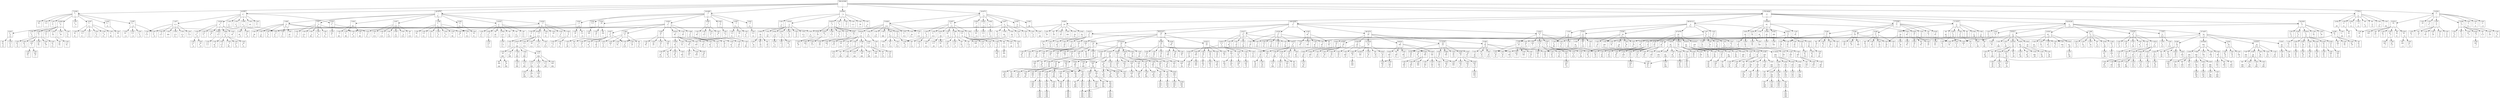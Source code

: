 digraph G {
    node [shape=box];
    "356.0/1000
___
___
___
" -> "7.0/39
x__
___
___
"
    "356.0/1000
___
___
___
" -> "5.0/34
_x_
___
___
"
    "356.0/1000
___
___
___
" -> "16.0/65
__x
___
___
"
    "356.0/1000
___
___
___
" -> "6.0/36
___
x__
___
"
    "356.0/1000
___
___
___
" -> "278.0/626
___
_x_
___
"
    "356.0/1000
___
___
___
" -> "6.0/36
___
__x
___
"
    "356.0/1000
___
___
___
" -> "20.0/79
___
___
x__
"
    "356.0/1000
___
___
___
" -> "-1.0/12
___
___
_x_
"
    "356.0/1000
___
___
___
" -> "19.0/73
___
___
__x
"
    "7.0/39
x__
___
___
" -> "1.0/1
xo_
___
___
"
    "7.0/39
x__
___
___
" -> "1.0/1
x_o
___
___
"
    "7.0/39
x__
___
___
" -> "1.0/1
x__
o__
___
"
    "7.0/39
x__
___
___
" -> "0.0/20
x__
_o_
___
"
    "7.0/39
x__
___
___
" -> "1.0/1
x__
__o
___
"
    "7.0/39
x__
___
___
" -> "-2.0/7
x__
___
o__
"
    "7.0/39
x__
___
___
" -> "2.0/2
x__
___
_o_
"
    "7.0/39
x__
___
___
" -> "2.0/5
x__
___
__o
"
    "5.0/34
_x_
___
___
" -> "0.0/12
ox_
___
___
"
    "5.0/34
_x_
___
___
" -> "1.0/1
_xo
___
___
"
    "5.0/34
_x_
___
___
" -> "1.0/1
_x_
o__
___
"
    "5.0/34
_x_
___
___
" -> "1.0/7
_x_
_o_
___
"
    "5.0/34
_x_
___
___
" -> "-2.0/9
_x_
__o
___
"
    "5.0/34
_x_
___
___
" -> "1.0/1
_x_
___
o__
"
    "5.0/34
_x_
___
___
" -> "1.0/1
_x_
___
_o_
"
    "5.0/34
_x_
___
___
" -> "1.0/1
_x_
___
__o
"
    "16.0/65
__x
___
___
" -> "2.0/2
o_x
___
___
"
    "16.0/65
__x
___
___
" -> "3.0/4
_ox
___
___
"
    "16.0/65
__x
___
___
" -> "3.0/5
__x
o__
___
"
    "16.0/65
__x
___
___
" -> "-3.0/41
__x
_o_
___
"
    "16.0/65
__x
___
___
" -> "2.0/2
__x
__o
___
"
    "16.0/65
__x
___
___
" -> "3.0/4
__x
___
o__
"
    "16.0/65
__x
___
___
" -> "2.0/2
__x
___
_o_
"
    "16.0/65
__x
___
___
" -> "3.0/4
__x
___
__o
"
    "6.0/36
___
x__
___
" -> "1.0/1
o__
x__
___
"
    "6.0/36
___
x__
___
" -> "2.0/3
_o_
x__
___
"
    "6.0/36
___
x__
___
" -> "-3.0/16
__o
x__
___
"
    "6.0/36
___
x__
___
" -> "1.0/1
___
xo_
___
"
    "6.0/36
___
x__
___
" -> "1.0/7
___
x_o
___
"
    "6.0/36
___
x__
___
" -> "1.0/1
___
x__
o__
"
    "6.0/36
___
x__
___
" -> "1.0/1
___
x__
_o_
"
    "6.0/36
___
x__
___
" -> "1.0/5
___
x__
__o
"
    "278.0/626
___
_x_
___
" -> "18.0/30
o__
_x_
___
"
    "278.0/626
___
_x_
___
" -> "17.0/28
_o_
_x_
___
"
    "278.0/626
___
_x_
___
" -> "109.0/292
__o
_x_
___
"
    "278.0/626
___
_x_
___
" -> "13.0/19
___
ox_
___
"
    "278.0/626
___
_x_
___
" -> "8.0/9
___
_xo
___
"
    "278.0/626
___
_x_
___
" -> "49.0/112
___
_x_
o__
"
    "278.0/626
___
_x_
___
" -> "11.0/15
___
_x_
_o_
"
    "278.0/626
___
_x_
___
" -> "52.0/120
___
_x_
__o
"
    "6.0/36
___
__x
___
" -> "1.0/1
o__
__x
___
"
    "6.0/36
___
__x
___
" -> "0.0/15
_o_
__x
___
"
    "6.0/36
___
__x
___
" -> "1.0/1
__o
__x
___
"
    "6.0/36
___
__x
___
" -> "1.0/1
___
o_x
___
"
    "6.0/36
___
__x
___
" -> "1.0/1
___
_ox
___
"
    "6.0/36
___
__x
___
" -> "1.0/1
___
__x
o__
"
    "6.0/36
___
__x
___
" -> "1.0/1
___
__x
_o_
"
    "6.0/36
___
__x
___
" -> "-1.0/14
___
__x
__o
"
    "20.0/79
___
___
x__
" -> "-1.0/8
o__
___
x__
"
    "20.0/79
___
___
x__
" -> "2.0/2
_o_
___
x__
"
    "20.0/79
___
___
x__
" -> "3.0/32
__o
___
x__
"
    "20.0/79
___
___
x__
" -> "3.0/10
___
o__
x__
"
    "20.0/79
___
___
x__
" -> "3.0/8
___
_o_
x__
"
    "20.0/79
___
___
x__
" -> "3.0/7
___
__o
x__
"
    "20.0/79
___
___
x__
" -> "3.0/4
___
___
xo_
"
    "20.0/79
___
___
x__
" -> "3.0/7
___
___
x_o
"
    "-1.0/12
___
___
_x_
" -> "-2.0/2
o__
___
_x_
"
    "-1.0/12
___
___
_x_
" -> "-1.0/2
_o_
___
_x_
"
    "-1.0/12
___
___
_x_
" -> "1.0/1
__o
___
_x_
"
    "-1.0/12
___
___
_x_
" -> "0/1
___
o__
_x_
"
    "-1.0/12
___
___
_x_
" -> "0/1
___
_o_
_x_
"
    "-1.0/12
___
___
_x_
" -> "1.0/1
___
__o
_x_
"
    "-1.0/12
___
___
_x_
" -> "1.0/1
___
___
ox_
"
    "-1.0/12
___
___
_x_
" -> "-2.0/2
___
___
_xo
"
    "19.0/73
___
___
__x
" -> "2.0/27
o__
___
__x
"
    "19.0/73
___
___
__x
" -> "2.0/2
_o_
___
__x
"
    "19.0/73
___
___
__x
" -> "2.0/2
__o
___
__x
"
    "19.0/73
___
___
__x
" -> "2.0/2
___
o__
__x
"
    "19.0/73
___
___
__x
" -> "3.0/7
___
_o_
__x
"
    "19.0/73
___
___
__x
" -> "2.0/2
___
__o
__x
"
    "19.0/73
___
___
__x
" -> "5.0/28
___
___
o_x
"
    "19.0/73
___
___
__x
" -> "2.0/2
___
___
_ox
"
    "0.0/20
x__
_o_
___
" -> "5.0/9
xx_
_o_
___
"
    "0.0/20
x__
_o_
___
" -> "-1.0/1
x_x
_o_
___
"
    "0.0/20
x__
_o_
___
" -> "-1.0/3
x__
xo_
___
"
    "0.0/20
x__
_o_
___
" -> "-1.0/1
x__
_ox
___
"
    "0.0/20
x__
_o_
___
" -> "-1.0/1
x__
_o_
x__
"
    "0.0/20
x__
_o_
___
" -> "0.0/3
x__
_o_
_x_
"
    "0.0/20
x__
_o_
___
" -> "-1.0/1
x__
_o_
__x
"
    "-2.0/7
x__
___
o__
" -> "-1.0/1
xx_
___
o__
"
    "-2.0/7
x__
___
o__
" -> "-1.0/1
x_x
___
o__
"
    "-2.0/7
x__
___
o__
" -> "0/1
x__
x__
o__
"
    "-2.0/7
x__
___
o__
" -> "1.0/1
x__
_x_
o__
"
    "-2.0/7
x__
___
o__
" -> "-1.0/1
x__
__x
o__
"
    "-2.0/7
x__
___
o__
" -> "-1.0/1
x__
___
ox_
"
    "2.0/2
x__
___
_o_
" -> "1.0/1
xx_
___
_o_
"
    "2.0/5
x__
___
__o
" -> "-1.0/1
xx_
___
__o
"
    "2.0/5
x__
___
__o
" -> "1.0/1
x_x
___
__o
"
    "2.0/5
x__
___
__o
" -> "1.0/1
x__
x__
__o
"
    "2.0/5
x__
___
__o
" -> "1.0/1
x__
_x_
__o
"
    "0.0/12
ox_
___
___
" -> "-1.0/1
oxx
___
___
"
    "0.0/12
ox_
___
___
" -> "0/1
ox_
x__
___
"
    "0.0/12
ox_
___
___
" -> "-1.0/1
ox_
_x_
___
"
    "0.0/12
ox_
___
___
" -> "1.0/3
ox_
__x
___
"
    "0.0/12
ox_
___
___
" -> "0/1
ox_
___
x__
"
    "0.0/12
ox_
___
___
" -> "-1.0/1
ox_
___
_x_
"
    "0.0/12
ox_
___
___
" -> "2.0/3
ox_
___
__x
"
    "1.0/7
_x_
_o_
___
" -> "-1.0/1
xx_
_o_
___
"
    "1.0/7
_x_
_o_
___
" -> "0/1
_xx
_o_
___
"
    "1.0/7
_x_
_o_
___
" -> "-1.0/1
_x_
xo_
___
"
    "1.0/7
_x_
_o_
___
" -> "1.0/1
_x_
_ox
___
"
    "1.0/7
_x_
_o_
___
" -> "1.0/1
_x_
_o_
x__
"
    "1.0/7
_x_
_o_
___
" -> "1.0/1
_x_
_o_
_x_
"
    "-2.0/9
_x_
__o
___
" -> "-1.0/1
xx_
__o
___
"
    "-2.0/9
_x_
__o
___
" -> "0.0/2
_xx
__o
___
"
    "-2.0/9
_x_
__o
___
" -> "0/1
_x_
x_o
___
"
    "-2.0/9
_x_
__o
___
" -> "1.0/1
_x_
_xo
___
"
    "-2.0/9
_x_
__o
___
" -> "-1.0/1
_x_
__o
x__
"
    "-2.0/9
_x_
__o
___
" -> "-1.0/1
_x_
__o
_x_
"
    "-2.0/9
_x_
__o
___
" -> "0/1
_x_
__o
__x
"
    "2.0/2
o_x
___
___
" -> "1.0/1
oxx
___
___
"
    "3.0/4
_ox
___
___
" -> "0/1
xox
___
___
"
    "3.0/4
_ox
___
___
" -> "1.0/1
_ox
x__
___
"
    "3.0/4
_ox
___
___
" -> "1.0/1
_ox
_x_
___
"
    "3.0/5
__x
o__
___
" -> "1.0/1
x_x
o__
___
"
    "3.0/5
__x
o__
___
" -> "1.0/1
_xx
o__
___
"
    "3.0/5
__x
o__
___
" -> "1.0/1
__x
ox_
___
"
    "3.0/5
__x
o__
___
" -> "1.0/1
__x
o_x
___
"
    "-3.0/41
__x
_o_
___
" -> "-1.0/6
x_x
_o_
___
"
    "-3.0/41
__x
_o_
___
" -> "-1.0/5
_xx
_o_
___
"
    "-3.0/41
__x
_o_
___
" -> "2.0/14
__x
xo_
___
"
    "-3.0/41
__x
_o_
___
" -> "-1.0/1
__x
_ox
___
"
    "-3.0/41
__x
_o_
___
" -> "-1.0/1
__x
_o_
x__
"
    "-3.0/41
__x
_o_
___
" -> "-1.0/6
__x
_o_
_x_
"
    "-3.0/41
__x
_o_
___
" -> "0.0/7
__x
_o_
__x
"
    "2.0/2
__x
__o
___
" -> "1.0/1
x_x
__o
___
"
    "3.0/4
__x
___
o__
" -> "1.0/1
x_x
___
o__
"
    "3.0/4
__x
___
o__
" -> "1.0/1
_xx
___
o__
"
    "3.0/4
__x
___
o__
" -> "1.0/1
__x
x__
o__
"
    "2.0/2
__x
___
_o_
" -> "1.0/1
x_x
___
_o_
"
    "3.0/4
__x
___
__o
" -> "0/1
x_x
___
__o
"
    "3.0/4
__x
___
__o
" -> "1.0/1
_xx
___
__o
"
    "3.0/4
__x
___
__o
" -> "1.0/1
__x
x__
__o
"
    "2.0/3
_o_
x__
___
" -> "1.0/1
xo_
x__
___
"
    "2.0/3
_o_
x__
___
" -> "1.0/1
_ox
x__
___
"
    "-3.0/16
__o
x__
___
" -> "-1.0/1
x_o
x__
___
"
    "-3.0/16
__o
x__
___
" -> "-1.0/1
_xo
x__
___
"
    "-3.0/16
__o
x__
___
" -> "-1.0/1
__o
xx_
___
"
    "-3.0/16
__o
x__
___
" -> "0.0/2
__o
x_x
___
"
    "-3.0/16
__o
x__
___
" -> "-1.0/1
__o
x__
x__
"
    "-3.0/16
__o
x__
___
" -> "2.0/6
__o
x__
_x_
"
    "-3.0/16
__o
x__
___
" -> "-1.0/3
__o
x__
__x
"
    "1.0/7
___
x_o
___
" -> "1.0/1
x__
x_o
___
"
    "1.0/7
___
x_o
___
" -> "-1.0/1
_x_
x_o
___
"
    "1.0/7
___
x_o
___
" -> "1.0/1
__x
x_o
___
"
    "1.0/7
___
x_o
___
" -> "-1.0/1
___
xxo
___
"
    "1.0/7
___
x_o
___
" -> "1.0/1
___
x_o
x__
"
    "1.0/7
___
x_o
___
" -> "1.0/1
___
x_o
_x_
"
    "1.0/5
___
x__
__o
" -> "1.0/1
x__
x__
__o
"
    "1.0/5
___
x__
__o
" -> "-1.0/1
_x_
x__
__o
"
    "1.0/5
___
x__
__o
" -> "1.0/1
__x
x__
__o
"
    "1.0/5
___
x__
__o
" -> "1.0/1
___
xx_
__o
"
    "18.0/30
o__
_x_
___
" -> "4.0/6
ox_
_x_
___
"
    "18.0/30
o__
_x_
___
" -> "3.0/4
o_x
_x_
___
"
    "18.0/30
o__
_x_
___
" -> "-1.0/1
o__
xx_
___
"
    "18.0/30
o__
_x_
___
" -> "-1.0/1
o__
_xx
___
"
    "18.0/30
o__
_x_
___
" -> "0.0/2
o__
_x_
x__
"
    "18.0/30
o__
_x_
___
" -> "13.0/14
o__
_x_
_x_
"
    "18.0/30
o__
_x_
___
" -> "-1.0/1
o__
_x_
__x
"
    "17.0/28
_o_
_x_
___
" -> "0/1
xo_
_x_
___
"
    "17.0/28
_o_
_x_
___
" -> "4.0/5
_ox
_x_
___
"
    "17.0/28
_o_
_x_
___
" -> "0.0/2
_o_
xx_
___
"
    "17.0/28
_o_
_x_
___
" -> "5.0/6
_o_
_xx
___
"
    "17.0/28
_o_
_x_
___
" -> "5.0/6
_o_
_x_
x__
"
    "17.0/28
_o_
_x_
___
" -> "-1.0/1
_o_
_x_
_x_
"
    "17.0/28
_o_
_x_
___
" -> "5.0/6
_o_
_x_
__x
"
    "109.0/292
__o
_x_
___
" -> "3.0/21
x_o
_x_
___
"
    "109.0/292
__o
_x_
___
" -> "58.0/147
_xo
_x_
___
"
    "109.0/292
__o
_x_
___
" -> "-2.0/5
__o
xx_
___
"
    "109.0/292
__o
_x_
___
" -> "46.0/70
__o
_xx
___
"
    "109.0/292
__o
_x_
___
" -> "2.0/18
__o
_x_
x__
"
    "109.0/292
__o
_x_
___
" -> "1.0/13
__o
_x_
_x_
"
    "109.0/292
__o
_x_
___
" -> "2.0/17
__o
_x_
__x
"
    "13.0/19
___
ox_
___
" -> "4.0/4
x__
ox_
___
"
    "13.0/19
___
ox_
___
" -> "-1.0/1
_x_
ox_
___
"
    "13.0/19
___
ox_
___
" -> "3.0/3
__x
ox_
___
"
    "13.0/19
___
ox_
___
" -> "0.0/2
___
oxx
___
"
    "13.0/19
___
ox_
___
" -> "4.0/4
___
ox_
x__
"
    "13.0/19
___
ox_
___
" -> "3.0/3
___
ox_
_x_
"
    "13.0/19
___
ox_
___
" -> "-1.0/1
___
ox_
__x
"
    "8.0/9
___
_xo
___
" -> "1.0/1
x__
_xo
___
"
    "8.0/9
___
_xo
___
" -> "0/1
_x_
_xo
___
"
    "8.0/9
___
_xo
___
" -> "1.0/1
__x
_xo
___
"
    "8.0/9
___
_xo
___
" -> "1.0/1
___
xxo
___
"
    "8.0/9
___
_xo
___
" -> "1.0/1
___
_xo
x__
"
    "8.0/9
___
_xo
___
" -> "1.0/1
___
_xo
_x_
"
    "8.0/9
___
_xo
___
" -> "2.0/2
___
_xo
__x
"
    "49.0/112
___
_x_
o__
" -> "1.0/7
x__
_x_
o__
"
    "49.0/112
___
_x_
o__
" -> "2.0/11
_x_
_x_
o__
"
    "49.0/112
___
_x_
o__
" -> "-1.0/1
__x
_x_
o__
"
    "49.0/112
___
_x_
o__
" -> "47.0/78
___
xx_
o__
"
    "49.0/112
___
_x_
o__
" -> "0.0/6
___
_xx
o__
"
    "49.0/112
___
_x_
o__
" -> "-1.0/3
___
_x_
ox_
"
    "49.0/112
___
_x_
o__
" -> "0.0/5
___
_x_
o_x
"
    "11.0/15
___
_x_
_o_
" -> "3.0/3
x__
_x_
_o_
"
    "11.0/15
___
_x_
_o_
" -> "0/1
_x_
_x_
_o_
"
    "11.0/15
___
_x_
_o_
" -> "1.0/2
__x
_x_
_o_
"
    "11.0/15
___
_x_
_o_
" -> "0/1
___
xx_
_o_
"
    "11.0/15
___
_x_
_o_
" -> "3.0/3
___
_xx
_o_
"
    "11.0/15
___
_x_
_o_
" -> "1.0/2
___
_x_
xo_
"
    "11.0/15
___
_x_
_o_
" -> "2.0/2
___
_x_
_ox
"
    "52.0/120
___
_x_
__o
" -> "1.0/9
x__
_x_
__o
"
    "52.0/120
___
_x_
__o
" -> "-1.0/1
_x_
_x_
__o
"
    "52.0/120
___
_x_
__o
" -> "5.0/18
__x
_x_
__o
"
    "52.0/120
___
_x_
__o
" -> "2.0/10
___
xx_
__o
"
    "52.0/120
___
_x_
__o
" -> "37.0/57
___
_xx
__o
"
    "52.0/120
___
_x_
__o
" -> "-1.0/3
___
_x_
x_o
"
    "52.0/120
___
_x_
__o
" -> "8.0/21
___
_x_
_xo
"
    "0.0/15
_o_
__x
___
" -> "2.0/3
xo_
__x
___
"
    "0.0/15
_o_
__x
___
" -> "2.0/4
_ox
__x
___
"
    "0.0/15
_o_
__x
___
" -> "-1.0/1
_o_
x_x
___
"
    "0.0/15
_o_
__x
___
" -> "0.0/2
_o_
_xx
___
"
    "0.0/15
_o_
__x
___
" -> "-1.0/1
_o_
__x
x__
"
    "0.0/15
_o_
__x
___
" -> "-1.0/1
_o_
__x
_x_
"
    "0.0/15
_o_
__x
___
" -> "0.0/2
_o_
__x
__x
"
    "-1.0/14
___
__x
__o
" -> "2.0/3
x__
__x
__o
"
    "-1.0/14
___
__x
__o
" -> "-1.0/1
_x_
__x
__o
"
    "-1.0/14
___
__x
__o
" -> "-1.0/1
__x
__x
__o
"
    "-1.0/14
___
__x
__o
" -> "-1.0/1
___
x_x
__o
"
    "-1.0/14
___
__x
__o
" -> "2.0/4
___
_xx
__o
"
    "-1.0/14
___
__x
__o
" -> "0.0/2
___
__x
x_o
"
    "-1.0/14
___
__x
__o
" -> "-1.0/1
___
__x
_xo
"
    "-1.0/8
o__
___
x__
" -> "1.0/1
ox_
___
x__
"
    "-1.0/8
o__
___
x__
" -> "1.0/1
o_x
___
x__
"
    "-1.0/8
o__
___
x__
" -> "-1.0/1
o__
x__
x__
"
    "-1.0/8
o__
___
x__
" -> "1.0/1
o__
_x_
x__
"
    "-1.0/8
o__
___
x__
" -> "-1.0/1
o__
__x
x__
"
    "-1.0/8
o__
___
x__
" -> "-1.0/1
o__
___
xx_
"
    "-1.0/8
o__
___
x__
" -> "-1.0/1
o__
___
x_x
"
    "2.0/2
_o_
___
x__
" -> "1.0/1
xo_
___
x__
"
    "3.0/32
__o
___
x__
" -> "-1.0/1
x_o
___
x__
"
    "3.0/32
__o
___
x__
" -> "-1.0/1
_xo
___
x__
"
    "3.0/32
__o
___
x__
" -> "-1.0/1
__o
x__
x__
"
    "3.0/32
__o
___
x__
" -> "-1.0/1
__o
_x_
x__
"
    "3.0/32
__o
___
x__
" -> "-1.0/3
__o
__x
x__
"
    "3.0/32
__o
___
x__
" -> "-1.0/1
__o
___
xx_
"
    "3.0/32
__o
___
x__
" -> "8.0/23
__o
___
x_x
"
    "3.0/10
___
o__
x__
" -> "0/1
x__
o__
x__
"
    "3.0/10
___
o__
x__
" -> "-1.0/1
_x_
o__
x__
"
    "3.0/10
___
o__
x__
" -> "2.0/2
__x
o__
x__
"
    "3.0/10
___
o__
x__
" -> "0/1
___
ox_
x__
"
    "3.0/10
___
o__
x__
" -> "2.0/2
___
o_x
x__
"
    "3.0/10
___
o__
x__
" -> "0/1
___
o__
xx_
"
    "3.0/10
___
o__
x__
" -> "0/1
___
o__
x_x
"
    "3.0/8
___
_o_
x__
" -> "1.0/1
x__
_o_
x__
"
    "3.0/8
___
_o_
x__
" -> "-1.0/1
_x_
_o_
x__
"
    "3.0/8
___
_o_
x__
" -> "-1.0/1
__x
_o_
x__
"
    "3.0/8
___
_o_
x__
" -> "1.0/1
___
xo_
x__
"
    "3.0/8
___
_o_
x__
" -> "1.0/1
___
_ox
x__
"
    "3.0/8
___
_o_
x__
" -> "1.0/1
___
_o_
xx_
"
    "3.0/8
___
_o_
x__
" -> "1.0/1
___
_o_
x_x
"
    "3.0/7
___
__o
x__
" -> "1.0/1
x__
__o
x__
"
    "3.0/7
___
__o
x__
" -> "1.0/1
_x_
__o
x__
"
    "3.0/7
___
__o
x__
" -> "1.0/1
__x
__o
x__
"
    "3.0/7
___
__o
x__
" -> "-1.0/1
___
x_o
x__
"
    "3.0/7
___
__o
x__
" -> "1.0/1
___
_xo
x__
"
    "3.0/7
___
__o
x__
" -> "1.0/1
___
__o
xx_
"
    "3.0/4
___
___
xo_
" -> "1.0/1
x__
___
xo_
"
    "3.0/4
___
___
xo_
" -> "1.0/1
_x_
___
xo_
"
    "3.0/4
___
___
xo_
" -> "1.0/1
__x
___
xo_
"
    "3.0/7
___
___
x_o
" -> "0/1
x__
___
x_o
"
    "3.0/7
___
___
x_o
" -> "1.0/1
_x_
___
x_o
"
    "3.0/7
___
___
x_o
" -> "-1.0/1
__x
___
x_o
"
    "3.0/7
___
___
x_o
" -> "1.0/1
___
x__
x_o
"
    "3.0/7
___
___
x_o
" -> "1.0/1
___
_x_
x_o
"
    "3.0/7
___
___
x_o
" -> "1.0/1
___
__x
x_o
"
    "-2.0/2
o__
___
_x_
" -> "-1.0/1
ox_
___
_x_
"
    "-1.0/2
_o_
___
_x_
" -> "0/1
xo_
___
_x_
"
    "-2.0/2
___
___
_xo
" -> "-1.0/1
x__
___
_xo
"
    "2.0/27
o__
___
__x
" -> "-1.0/1
ox_
___
__x
"
    "2.0/27
o__
___
__x
" -> "3.0/9
o_x
___
__x
"
    "2.0/27
o__
___
__x
" -> "2.0/6
o__
x__
__x
"
    "2.0/27
o__
___
__x
" -> "-1.0/2
o__
_x_
__x
"
    "2.0/27
o__
___
__x
" -> "-1.0/3
o__
__x
__x
"
    "2.0/27
o__
___
__x
" -> "-1.0/2
o__
___
x_x
"
    "2.0/27
o__
___
__x
" -> "0.0/3
o__
___
_xx
"
    "2.0/2
_o_
___
__x
" -> "1.0/1
xo_
___
__x
"
    "2.0/2
__o
___
__x
" -> "1.0/1
x_o
___
__x
"
    "2.0/2
___
o__
__x
" -> "1.0/1
x__
o__
__x
"
    "3.0/7
___
_o_
__x
" -> "1.0/1
x__
_o_
__x
"
    "3.0/7
___
_o_
__x
" -> "1.0/1
_x_
_o_
__x
"
    "3.0/7
___
_o_
__x
" -> "0/1
__x
_o_
__x
"
    "3.0/7
___
_o_
__x
" -> "-1.0/1
___
xo_
__x
"
    "3.0/7
___
_o_
__x
" -> "1.0/1
___
_ox
__x
"
    "3.0/7
___
_o_
__x
" -> "1.0/1
___
_o_
x_x
"
    "2.0/2
___
__o
__x
" -> "1.0/1
x__
__o
__x
"
    "5.0/28
___
___
o_x
" -> "-1.0/1
x__
___
o_x
"
    "5.0/28
___
___
o_x
" -> "-1.0/1
_x_
___
o_x
"
    "5.0/28
___
___
o_x
" -> "9.0/16
__x
___
o_x
"
    "5.0/28
___
___
o_x
" -> "1.0/5
___
x__
o_x
"
    "5.0/28
___
___
o_x
" -> "-1.0/2
___
_x_
o_x
"
    "5.0/28
___
___
o_x
" -> "-1.0/1
___
__x
o_x
"
    "5.0/28
___
___
o_x
" -> "-1.0/1
___
___
oxx
"
    "2.0/2
___
___
_ox
" -> "1.0/1
x__
___
_ox
"
    "5.0/9
xx_
_o_
___
" -> "-1.0/3
xxo
_o_
___
"
    "5.0/9
xx_
_o_
___
" -> "1.0/1
xx_
oo_
___
"
    "5.0/9
xx_
_o_
___
" -> "1.0/1
xx_
_oo
___
"
    "5.0/9
xx_
_o_
___
" -> "1.0/1
xx_
_o_
o__
"
    "5.0/9
xx_
_o_
___
" -> "1.0/1
xx_
_o_
_o_
"
    "5.0/9
xx_
_o_
___
" -> "1.0/1
xx_
_o_
__o
"
    "-1.0/3
x__
xo_
___
" -> "0/1
xo_
xo_
___
"
    "-1.0/3
x__
xo_
___
" -> "-1.0/1
x_o
xo_
___
"
    "0.0/3
x__
_o_
_x_
" -> "0/1
xo_
_o_
_x_
"
    "0.0/3
x__
_o_
_x_
" -> "-1.0/1
x_o
_o_
_x_
"
    "1.0/3
ox_
__x
___
" -> "1.0/1
oxo
__x
___
"
    "1.0/3
ox_
__x
___
" -> "-1.0/1
ox_
o_x
___
"
    "2.0/3
ox_
___
__x
" -> "0/1
oxo
___
__x
"
    "2.0/3
ox_
___
__x
" -> "1.0/1
ox_
o__
__x
"
    "0.0/2
_xx
__o
___
" -> "-1.0/1
oxx
__o
___
"
    "-1.0/6
x_x
_o_
___
" -> "-1.0/1
xox
_o_
___
"
    "-1.0/6
x_x
_o_
___
" -> "1.0/1
x_x
oo_
___
"
    "-1.0/6
x_x
_o_
___
" -> "-1.0/1
x_x
_oo
___
"
    "-1.0/6
x_x
_o_
___
" -> "0/1
x_x
_o_
o__
"
    "-1.0/6
x_x
_o_
___
" -> "-1.0/1
x_x
_o_
_o_
"
    "-1.0/5
_xx
_o_
___
" -> "-1.0/1
oxx
_o_
___
"
    "-1.0/5
_xx
_o_
___
" -> "1.0/1
_xx
oo_
___
"
    "-1.0/5
_xx
_o_
___
" -> "-1.0/1
_xx
_oo
___
"
    "-1.0/5
_xx
_o_
___
" -> "-1.0/1
_xx
_o_
o__
"
    "2.0/14
__x
xo_
___
" -> "1.0/1
o_x
xo_
___
"
    "2.0/14
__x
xo_
___
" -> "0.0/4
_ox
xo_
___
"
    "2.0/14
__x
xo_
___
" -> "1.0/1
__x
xoo
___
"
    "2.0/14
__x
xo_
___
" -> "1.0/1
__x
xo_
o__
"
    "2.0/14
__x
xo_
___
" -> "1.0/1
__x
xo_
_o_
"
    "2.0/14
__x
xo_
___
" -> "-2.0/5
__x
xo_
__o
"
    "-1.0/6
__x
_o_
_x_
" -> "1.0/1
o_x
_o_
_x_
"
    "-1.0/6
__x
_o_
_x_
" -> "0/1
_ox
_o_
_x_
"
    "-1.0/6
__x
_o_
_x_
" -> "-1.0/1
__x
oo_
_x_
"
    "-1.0/6
__x
_o_
_x_
" -> "-1.0/1
__x
_oo
_x_
"
    "-1.0/6
__x
_o_
_x_
" -> "-1.0/1
__x
_o_
ox_
"
    "0.0/7
__x
_o_
__x
" -> "0/1
o_x
_o_
__x
"
    "0.0/7
__x
_o_
__x
" -> "-1.0/1
_ox
_o_
__x
"
    "0.0/7
__x
_o_
__x
" -> "1.0/1
__x
oo_
__x
"
    "0.0/7
__x
_o_
__x
" -> "-1.0/1
__x
_oo
__x
"
    "0.0/7
__x
_o_
__x
" -> "1.0/1
__x
_o_
o_x
"
    "0.0/7
__x
_o_
__x
" -> "-1.0/1
__x
_o_
_ox
"
    "0.0/2
__o
x_x
___
" -> "-1.0/1
o_o
x_x
___
"
    "2.0/6
__o
x__
_x_
" -> "1.0/1
o_o
x__
_x_
"
    "2.0/6
__o
x__
_x_
" -> "-1.0/1
_oo
x__
_x_
"
    "2.0/6
__o
x__
_x_
" -> "1.0/1
__o
xo_
_x_
"
    "2.0/6
__o
x__
_x_
" -> "1.0/1
__o
x_o
_x_
"
    "2.0/6
__o
x__
_x_
" -> "-1.0/1
__o
x__
ox_
"
    "-1.0/3
__o
x__
__x
" -> "-1.0/1
o_o
x__
__x
"
    "-1.0/3
__o
x__
__x
" -> "-1.0/1
_oo
x__
__x
"
    "4.0/6
ox_
_x_
___
" -> "0/1
oxo
_x_
___
"
    "4.0/6
ox_
_x_
___
" -> "1.0/1
ox_
ox_
___
"
    "4.0/6
ox_
_x_
___
" -> "1.0/1
ox_
_xo
___
"
    "4.0/6
ox_
_x_
___
" -> "1.0/1
ox_
_x_
o__
"
    "4.0/6
ox_
_x_
___
" -> "0/1
ox_
_x_
_o_
"
    "3.0/4
o_x
_x_
___
" -> "1.0/1
oox
_x_
___
"
    "3.0/4
o_x
_x_
___
" -> "1.0/1
o_x
ox_
___
"
    "3.0/4
o_x
_x_
___
" -> "1.0/1
o_x
_xo
___
"
    "0.0/2
o__
_x_
x__
" -> "-1.0/1
oo_
_x_
x__
"
    "13.0/14
o__
_x_
_x_
" -> "2.0/3
oo_
_x_
_x_
"
    "13.0/14
o__
_x_
_x_
" -> "2.0/2
o_o
_x_
_x_
"
    "13.0/14
o__
_x_
_x_
" -> "2.0/2
o__
ox_
_x_
"
    "13.0/14
o__
_x_
_x_
" -> "2.0/2
o__
_xo
_x_
"
    "13.0/14
o__
_x_
_x_
" -> "2.0/2
o__
_x_
ox_
"
    "13.0/14
o__
_x_
_x_
" -> "2.0/2
o__
_x_
_xo
"
    "4.0/5
_ox
_x_
___
" -> "1.0/1
oox
_x_
___
"
    "4.0/5
_ox
_x_
___
" -> "0/1
_ox
ox_
___
"
    "4.0/5
_ox
_x_
___
" -> "1.0/1
_ox
_xo
___
"
    "4.0/5
_ox
_x_
___
" -> "1.0/1
_ox
_x_
o__
"
    "0.0/2
_o_
xx_
___
" -> "-1.0/1
oo_
xx_
___
"
    "5.0/6
_o_
_xx
___
" -> "1.0/1
oo_
_xx
___
"
    "5.0/6
_o_
_xx
___
" -> "1.0/1
_oo
_xx
___
"
    "5.0/6
_o_
_xx
___
" -> "0/1
_o_
oxx
___
"
    "5.0/6
_o_
_xx
___
" -> "1.0/1
_o_
_xx
o__
"
    "5.0/6
_o_
_xx
___
" -> "1.0/1
_o_
_xx
_o_
"
    "5.0/6
_o_
_x_
x__
" -> "1.0/1
oo_
_x_
x__
"
    "5.0/6
_o_
_x_
x__
" -> "0/1
_oo
_x_
x__
"
    "5.0/6
_o_
_x_
x__
" -> "1.0/1
_o_
ox_
x__
"
    "5.0/6
_o_
_x_
x__
" -> "1.0/1
_o_
_xo
x__
"
    "5.0/6
_o_
_x_
x__
" -> "1.0/1
_o_
_x_
xo_
"
    "5.0/6
_o_
_x_
__x
" -> "0/1
oo_
_x_
__x
"
    "5.0/6
_o_
_x_
__x
" -> "1.0/1
_oo
_x_
__x
"
    "5.0/6
_o_
_x_
__x
" -> "1.0/1
_o_
ox_
__x
"
    "5.0/6
_o_
_x_
__x
" -> "1.0/1
_o_
_xo
__x
"
    "5.0/6
_o_
_x_
__x
" -> "1.0/1
_o_
_x_
o_x
"
    "3.0/21
x_o
_x_
___
" -> "1.0/1
xoo
_x_
___
"
    "3.0/21
x_o
_x_
___
" -> "1.0/1
x_o
ox_
___
"
    "3.0/21
x_o
_x_
___
" -> "1.0/5
x_o
_xo
___
"
    "3.0/21
x_o
_x_
___
" -> "1.0/1
x_o
_x_
o__
"
    "3.0/21
x_o
_x_
___
" -> "1.0/5
x_o
_x_
_o_
"
    "3.0/21
x_o
_x_
___
" -> "-3.0/7
x_o
_x_
__o
"
    "58.0/147
_xo
_x_
___
" -> "4.0/4
oxo
_x_
___
"
    "58.0/147
_xo
_x_
___
" -> "4.0/4
_xo
ox_
___
"
    "58.0/147
_xo
_x_
___
" -> "8.0/13
_xo
_xo
___
"
    "58.0/147
_xo
_x_
___
" -> "6.0/8
_xo
_x_
o__
"
    "58.0/147
_xo
_x_
___
" -> "27.0/103
_xo
_x_
_o_
"
    "58.0/147
_xo
_x_
___
" -> "8.0/14
_xo
_x_
__o
"
    "-2.0/5
__o
xx_
___
" -> "0/1
o_o
xx_
___
"
    "-2.0/5
__o
xx_
___
" -> "-1.0/1
_oo
xx_
___
"
    "-2.0/5
__o
xx_
___
" -> "-1.0/1
__o
xxo
___
"
    "-2.0/5
__o
xx_
___
" -> "-1.0/1
__o
xx_
o__
"
    "46.0/70
__o
_xx
___
" -> "11.0/19
o_o
_xx
___
"
    "46.0/70
__o
_xx
___
" -> "11.0/18
_oo
_xx
___
"
    "46.0/70
__o
_xx
___
" -> "9.0/14
__o
oxx
___
"
    "46.0/70
__o
_xx
___
" -> "6.0/8
__o
_xx
o__
"
    "46.0/70
__o
_xx
___
" -> "4.0/4
__o
_xx
_o_
"
    "46.0/70
__o
_xx
___
" -> "5.0/6
__o
_xx
__o
"
    "2.0/18
__o
_x_
x__
" -> "1.0/1
o_o
_x_
x__
"
    "2.0/18
__o
_x_
x__
" -> "1.0/1
_oo
_x_
x__
"
    "2.0/18
__o
_x_
x__
" -> "1.0/1
__o
ox_
x__
"
    "2.0/18
__o
_x_
x__
" -> "1.0/1
__o
_xo
x__
"
    "2.0/18
__o
_x_
x__
" -> "1.0/1
__o
_x_
xo_
"
    "2.0/18
__o
_x_
x__
" -> "-3.0/12
__o
_x_
x_o
"
    "1.0/13
__o
_x_
_x_
" -> "1.0/1
o_o
_x_
_x_
"
    "1.0/13
__o
_x_
_x_
" -> "-3.0/7
_oo
_x_
_x_
"
    "1.0/13
__o
_x_
_x_
" -> "1.0/1
__o
ox_
_x_
"
    "1.0/13
__o
_x_
_x_
" -> "1.0/1
__o
_xo
_x_
"
    "1.0/13
__o
_x_
_x_
" -> "1.0/1
__o
_x_
ox_
"
    "1.0/13
__o
_x_
_x_
" -> "1.0/1
__o
_x_
_xo
"
    "2.0/17
__o
_x_
__x
" -> "-4.0/11
o_o
_x_
__x
"
    "2.0/17
__o
_x_
__x
" -> "1.0/1
_oo
_x_
__x
"
    "2.0/17
__o
_x_
__x
" -> "1.0/1
__o
ox_
__x
"
    "2.0/17
__o
_x_
__x
" -> "1.0/1
__o
_xo
__x
"
    "2.0/17
__o
_x_
__x
" -> "1.0/1
__o
_x_
o_x
"
    "2.0/17
__o
_x_
__x
" -> "1.0/1
__o
_x_
_ox
"
    "4.0/4
x__
ox_
___
" -> "1.0/1
xo_
ox_
___
"
    "4.0/4
x__
ox_
___
" -> "1.0/1
x_o
ox_
___
"
    "4.0/4
x__
ox_
___
" -> "1.0/1
x__
oxo
___
"
    "3.0/3
__x
ox_
___
" -> "1.0/1
o_x
ox_
___
"
    "3.0/3
__x
ox_
___
" -> "1.0/1
_ox
ox_
___
"
    "0.0/2
___
oxx
___
" -> "-1.0/1
o__
oxx
___
"
    "4.0/4
___
ox_
x__
" -> "1.0/1
o__
ox_
x__
"
    "4.0/4
___
ox_
x__
" -> "1.0/1
_o_
ox_
x__
"
    "4.0/4
___
ox_
x__
" -> "1.0/1
__o
ox_
x__
"
    "3.0/3
___
ox_
_x_
" -> "1.0/1
o__
ox_
_x_
"
    "3.0/3
___
ox_
_x_
" -> "1.0/1
_o_
ox_
_x_
"
    "2.0/2
___
_xo
__x
" -> "1.0/1
o__
_xo
__x
"
    "1.0/7
x__
_x_
o__
" -> "1.0/1
xo_
_x_
o__
"
    "1.0/7
x__
_x_
o__
" -> "1.0/1
x_o
_x_
o__
"
    "1.0/7
x__
_x_
o__
" -> "1.0/1
x__
ox_
o__
"
    "1.0/7
x__
_x_
o__
" -> "-1.0/1
x__
_xo
o__
"
    "1.0/7
x__
_x_
o__
" -> "-1.0/1
x__
_x_
oo_
"
    "1.0/7
x__
_x_
o__
" -> "-1.0/1
x__
_x_
o_o
"
    "2.0/11
_x_
_x_
o__
" -> "1.0/1
ox_
_x_
o__
"
    "2.0/11
_x_
_x_
o__
" -> "0.0/2
_xo
_x_
o__
"
    "2.0/11
_x_
_x_
o__
" -> "1.0/1
_x_
ox_
o__
"
    "2.0/11
_x_
_x_
o__
" -> "1.0/1
_x_
_xo
o__
"
    "2.0/11
_x_
_x_
o__
" -> "-2.0/3
_x_
_x_
oo_
"
    "2.0/11
_x_
_x_
o__
" -> "0.0/2
_x_
_x_
o_o
"
    "47.0/78
___
xx_
o__
" -> "7.0/10
o__
xx_
o__
"
    "47.0/78
___
xx_
o__
" -> "6.0/8
_o_
xx_
o__
"
    "47.0/78
___
xx_
o__
" -> "4.0/4
__o
xx_
o__
"
    "47.0/78
___
xx_
o__
" -> "14.0/31
___
xxo
o__
"
    "47.0/78
___
xx_
o__
" -> "8.0/14
___
xx_
oo_
"
    "47.0/78
___
xx_
o__
" -> "7.0/10
___
xx_
o_o
"
    "0.0/6
___
_xx
o__
" -> "-1.0/1
o__
_xx
o__
"
    "0.0/6
___
_xx
o__
" -> "1.0/1
_o_
_xx
o__
"
    "0.0/6
___
_xx
o__
" -> "1.0/1
__o
_xx
o__
"
    "0.0/6
___
_xx
o__
" -> "-1.0/1
___
oxx
o__
"
    "0.0/6
___
_xx
o__
" -> "-1.0/1
___
_xx
oo_
"
    "-1.0/3
___
_x_
ox_
" -> "-1.0/1
o__
_x_
ox_
"
    "-1.0/3
___
_x_
ox_
" -> "-1.0/1
_o_
_x_
ox_
"
    "0.0/5
___
_x_
o_x
" -> "0/1
o__
_x_
o_x
"
    "0.0/5
___
_x_
o_x
" -> "-1.0/1
_o_
_x_
o_x
"
    "0.0/5
___
_x_
o_x
" -> "1.0/1
__o
_x_
o_x
"
    "0.0/5
___
_x_
o_x
" -> "-1.0/1
___
ox_
o_x
"
    "3.0/3
x__
_x_
_o_
" -> "1.0/1
xo_
_x_
_o_
"
    "3.0/3
x__
_x_
_o_
" -> "1.0/1
x_o
_x_
_o_
"
    "1.0/2
__x
_x_
_o_
" -> "0/1
o_x
_x_
_o_
"
    "3.0/3
___
_xx
_o_
" -> "1.0/1
o__
_xx
_o_
"
    "3.0/3
___
_xx
_o_
" -> "1.0/1
_o_
_xx
_o_
"
    "1.0/2
___
_x_
xo_
" -> "0/1
o__
_x_
xo_
"
    "2.0/2
___
_x_
_ox
" -> "1.0/1
o__
_x_
_ox
"
    "1.0/9
x__
_x_
__o
" -> "-1.0/2
xo_
_x_
__o
"
    "1.0/9
x__
_x_
__o
" -> "1.0/1
x_o
_x_
__o
"
    "1.0/9
x__
_x_
__o
" -> "1.0/1
x__
ox_
__o
"
    "1.0/9
x__
_x_
__o
" -> "1.0/1
x__
_xo
__o
"
    "1.0/9
x__
_x_
__o
" -> "0/1
x__
_x_
o_o
"
    "1.0/9
x__
_x_
__o
" -> "-2.0/2
x__
_x_
_oo
"
    "5.0/18
__x
_x_
__o
" -> "1.0/1
o_x
_x_
__o
"
    "5.0/18
__x
_x_
__o
" -> "1.0/1
_ox
_x_
__o
"
    "5.0/18
__x
_x_
__o
" -> "1.0/1
__x
ox_
__o
"
    "5.0/18
__x
_x_
__o
" -> "1.0/1
__x
_xo
__o
"
    "5.0/18
__x
_x_
__o
" -> "-1.0/12
__x
_x_
o_o
"
    "5.0/18
__x
_x_
__o
" -> "1.0/1
__x
_x_
_oo
"
    "2.0/10
___
xx_
__o
" -> "1.0/1
o__
xx_
__o
"
    "2.0/10
___
xx_
__o
" -> "1.0/1
_o_
xx_
__o
"
    "2.0/10
___
xx_
__o
" -> "-3.0/3
__o
xx_
__o
"
    "2.0/10
___
xx_
__o
" -> "1.0/1
___
xxo
__o
"
    "2.0/10
___
xx_
__o
" -> "1.0/1
___
xx_
o_o
"
    "2.0/10
___
xx_
__o
" -> "0.0/2
___
xx_
_oo
"
    "37.0/57
___
_xx
__o
" -> "4.0/4
o__
_xx
__o
"
    "37.0/57
___
_xx
__o
" -> "6.0/9
_o_
_xx
__o
"
    "37.0/57
___
_xx
__o
" -> "4.0/4
__o
_xx
__o
"
    "37.0/57
___
_xx
__o
" -> "10.0/20
___
oxx
__o
"
    "37.0/57
___
_xx
__o
" -> "9.0/16
___
_xx
o_o
"
    "37.0/57
___
_xx
__o
" -> "3.0/3
___
_xx
_oo
"
    "-1.0/3
___
_x_
x_o
" -> "-1.0/1
o__
_x_
x_o
"
    "-1.0/3
___
_x_
x_o
" -> "-1.0/1
_o_
_x_
x_o
"
    "8.0/21
___
_x_
_xo
" -> "1.0/1
o__
_x_
_xo
"
    "8.0/21
___
_x_
_xo
" -> "2.0/10
_o_
_x_
_xo
"
    "8.0/21
___
_x_
_xo
" -> "1.0/1
__o
_x_
_xo
"
    "8.0/21
___
_x_
_xo
" -> "0.0/5
___
ox_
_xo
"
    "8.0/21
___
_x_
_xo
" -> "2.0/2
___
_xo
_xo
"
    "8.0/21
___
_x_
_xo
" -> "1.0/1
___
_x_
oxo
"
    "2.0/3
xo_
__x
___
" -> "1.0/1
xoo
__x
___
"
    "2.0/3
xo_
__x
___
" -> "1.0/1
xo_
o_x
___
"
    "2.0/4
_ox
__x
___
" -> "1.0/1
oox
__x
___
"
    "2.0/4
_ox
__x
___
" -> "1.0/1
_ox
o_x
___
"
    "2.0/4
_ox
__x
___
" -> "-1.0/1
_ox
_ox
___
"
    "0.0/2
_o_
_xx
___
" -> "-1.0/1
oo_
_xx
___
"
    "0.0/2
_o_
__x
__x
" -> "-1.0/1
oo_
__x
__x
"
    "2.0/3
x__
__x
__o
" -> "1.0/1
xo_
__x
__o
"
    "2.0/3
x__
__x
__o
" -> "0/1
x_o
__x
__o
"
    "2.0/4
___
_xx
__o
" -> "1.0/1
o__
_xx
__o
"
    "2.0/4
___
_xx
__o
" -> "0/1
_o_
_xx
__o
"
    "2.0/4
___
_xx
__o
" -> "0/1
__o
_xx
__o
"
    "0.0/2
___
__x
x_o
" -> "-1.0/1
o__
__x
x_o
"
    "-1.0/3
__o
__x
x__
" -> "-1.0/1
o_o
__x
x__
"
    "-1.0/3
__o
__x
x__
" -> "-1.0/1
_oo
__x
x__
"
    "8.0/23
__o
___
x_x
" -> "1.0/1
o_o
___
x_x
"
    "8.0/23
__o
___
x_x
" -> "1.0/1
_oo
___
x_x
"
    "8.0/23
__o
___
x_x
" -> "1.0/1
__o
o__
x_x
"
    "8.0/23
__o
___
x_x
" -> "1.0/1
__o
_o_
x_x
"
    "8.0/23
__o
___
x_x
" -> "1.0/1
__o
__o
x_x
"
    "8.0/23
__o
___
x_x
" -> "2.0/17
__o
___
xox
"
    "2.0/2
__x
o__
x__
" -> "1.0/1
o_x
o__
x__
"
    "2.0/2
___
o_x
x__
" -> "1.0/1
o__
o_x
x__
"
    "3.0/9
o_x
___
__x
" -> "1.0/1
oox
___
__x
"
    "3.0/9
o_x
___
__x
" -> "1.0/1
o_x
o__
__x
"
    "3.0/9
o_x
___
__x
" -> "1.0/1
o_x
_o_
__x
"
    "3.0/9
o_x
___
__x
" -> "-1.0/2
o_x
__o
__x
"
    "3.0/9
o_x
___
__x
" -> "0/2
o_x
___
o_x
"
    "3.0/9
o_x
___
__x
" -> "1.0/1
o_x
___
_ox
"
    "2.0/6
o__
x__
__x
" -> "1.0/1
oo_
x__
__x
"
    "2.0/6
o__
x__
__x
" -> "1.0/1
o_o
x__
__x
"
    "2.0/6
o__
x__
__x
" -> "0/1
o__
xo_
__x
"
    "2.0/6
o__
x__
__x
" -> "0/1
o__
x_o
__x
"
    "2.0/6
o__
x__
__x
" -> "0/1
o__
x__
o_x
"
    "-1.0/2
o__
_x_
__x
" -> "-1.0/1
oo_
_x_
__x
"
    "-1.0/3
o__
__x
__x
" -> "-1.0/1
oo_
__x
__x
"
    "-1.0/3
o__
__x
__x
" -> "-1.0/1
o_o
__x
__x
"
    "-1.0/2
o__
___
x_x
" -> "-1.0/1
oo_
___
x_x
"
    "0.0/3
o__
___
_xx
" -> "1.0/1
oo_
___
_xx
"
    "0.0/3
o__
___
_xx
" -> "-1.0/1
o_o
___
_xx
"
    "9.0/16
__x
___
o_x
" -> "2.0/4
o_x
___
o_x
"
    "9.0/16
__x
___
o_x
" -> "1.0/1
_ox
___
o_x
"
    "9.0/16
__x
___
o_x
" -> "1.0/1
__x
o__
o_x
"
    "9.0/16
__x
___
o_x
" -> "1.0/1
__x
_o_
o_x
"
    "9.0/16
__x
___
o_x
" -> "1.0/2
__x
__o
o_x
"
    "9.0/16
__x
___
o_x
" -> "2.0/6
__x
___
oox
"
    "1.0/5
___
x__
o_x
" -> "0/1
o__
x__
o_x
"
    "1.0/5
___
x__
o_x
" -> "0/1
_o_
x__
o_x
"
    "1.0/5
___
x__
o_x
" -> "1.0/1
__o
x__
o_x
"
    "1.0/5
___
x__
o_x
" -> "-1.0/1
___
xo_
o_x
"
    "-1.0/2
___
_x_
o_x
" -> "-1.0/1
o__
_x_
o_x
"
    "-1.0/3
xxo
_o_
___
" -> "-1.0/1
xxo
xo_
___
"
    "-1.0/3
xxo
_o_
___
" -> "1.0/1
xxo
_ox
___
"
    "0.0/4
_ox
xo_
___
" -> "0/1
xox
xo_
___
"
    "0.0/4
_ox
xo_
___
" -> "-1.0/1
_ox
xox
___
"
    "0.0/4
_ox
xo_
___
" -> "1.0/1
_ox
xo_
x__
"
    "-2.0/5
__x
xo_
__o
" -> "0/1
x_x
xo_
__o
"
    "-2.0/5
__x
xo_
__o
" -> "1.0/1
_xx
xo_
__o
"
    "-2.0/5
__x
xo_
__o
" -> "-1.0/1
__x
xox
__o
"
    "-2.0/5
__x
xo_
__o
" -> "-1.0/1
__x
xo_
x_o
"
    "2.0/3
oo_
_x_
_x_
" -> "1.0/1
oox
_x_
_x_
"
    "2.0/3
oo_
_x_
_x_
" -> "1.0/1
oo_
xx_
_x_
"
    "2.0/2
o_o
_x_
_x_
" -> "1.0/1
oxo
_x_
_x_
"
    "2.0/2
o__
ox_
_x_
" -> "1.0/1
ox_
ox_
_x_
"
    "2.0/2
o__
_xo
_x_
" -> "1.0/1
ox_
_xo
_x_
"
    "2.0/2
o__
_x_
ox_
" -> "1.0/1
ox_
_x_
ox_
"
    "2.0/2
o__
_x_
_xo
" -> "1.0/1
ox_
_x_
_xo
"
    "1.0/5
x_o
_xo
___
" -> "1.0/1
xxo
_xo
___
"
    "1.0/5
x_o
_xo
___
" -> "-1.0/1
x_o
xxo
___
"
    "1.0/5
x_o
_xo
___
" -> "1.0/1
x_o
_xo
x__
"
    "1.0/5
x_o
_xo
___
" -> "1.0/1
x_o
_xo
_x_
"
    "1.0/5
x_o
_x_
_o_
" -> "1.0/1
xxo
_x_
_o_
"
    "1.0/5
x_o
_x_
_o_
" -> "-1.0/1
x_o
xx_
_o_
"
    "1.0/5
x_o
_x_
_o_
" -> "1.0/1
x_o
_xx
_o_
"
    "1.0/5
x_o
_x_
_o_
" -> "1.0/1
x_o
_x_
xo_
"
    "-3.0/7
x_o
_x_
__o
" -> "0.0/2
xxo
_x_
__o
"
    "-3.0/7
x_o
_x_
__o
" -> "-1.0/1
x_o
xx_
__o
"
    "-3.0/7
x_o
_x_
__o
" -> "1.0/1
x_o
_xx
__o
"
    "-3.0/7
x_o
_x_
__o
" -> "-1.0/1
x_o
_x_
x_o
"
    "-3.0/7
x_o
_x_
__o
" -> "-1.0/1
x_o
_x_
_xo
"
    "4.0/4
oxo
_x_
___
" -> "1.0/1
oxo
xx_
___
"
    "4.0/4
oxo
_x_
___
" -> "1.0/1
oxo
_xx
___
"
    "4.0/4
oxo
_x_
___
" -> "1.0/1
oxo
_x_
x__
"
    "4.0/4
_xo
ox_
___
" -> "1.0/1
xxo
ox_
___
"
    "4.0/4
_xo
ox_
___
" -> "1.0/1
_xo
oxx
___
"
    "4.0/4
_xo
ox_
___
" -> "1.0/1
_xo
ox_
x__
"
    "8.0/13
_xo
_xo
___
" -> "-1.0/1
xxo
_xo
___
"
    "8.0/13
_xo
_xo
___
" -> "3.0/3
_xo
xxo
___
"
    "8.0/13
_xo
_xo
___
" -> "1.0/2
_xo
_xo
x__
"
    "8.0/13
_xo
_xo
___
" -> "3.0/3
_xo
_xo
_x_
"
    "8.0/13
_xo
_xo
___
" -> "3.0/3
_xo
_xo
__x
"
    "6.0/8
_xo
_x_
o__
" -> "1.0/1
xxo
_x_
o__
"
    "6.0/8
_xo
_x_
o__
" -> "2.0/2
_xo
xx_
o__
"
    "6.0/8
_xo
_x_
o__
" -> "-1.0/1
_xo
_xx
o__
"
    "6.0/8
_xo
_x_
o__
" -> "1.0/1
_xo
_x_
ox_
"
    "6.0/8
_xo
_x_
o__
" -> "2.0/2
_xo
_x_
o_x
"
    "27.0/103
_xo
_x_
_o_
" -> "0.0/8
xxo
_x_
_o_
"
    "27.0/103
_xo
_x_
_o_
" -> "3.0/19
_xo
xx_
_o_
"
    "27.0/103
_xo
_x_
_o_
" -> "12.0/37
_xo
_xx
_o_
"
    "27.0/103
_xo
_x_
_o_
" -> "-1.0/1
_xo
_x_
xo_
"
    "27.0/103
_xo
_x_
_o_
" -> "12.0/37
_xo
_x_
_ox
"
    "8.0/14
_xo
_x_
__o
" -> "-1.0/1
xxo
_x_
__o
"
    "8.0/14
_xo
_x_
__o
" -> "-1.0/1
_xo
xx_
__o
"
    "8.0/14
_xo
_x_
__o
" -> "0/1
_xo
_xx
__o
"
    "8.0/14
_xo
_x_
__o
" -> "2.0/3
_xo
_x_
x_o
"
    "8.0/14
_xo
_x_
__o
" -> "7.0/7
_xo
_x_
_xo
"
    "11.0/19
o_o
_xx
___
" -> "1.0/2
oxo
_xx
___
"
    "11.0/19
o_o
_xx
___
" -> "12.0/12
o_o
xxx
___
"
    "11.0/19
o_o
_xx
___
" -> "-1.0/1
o_o
_xx
x__
"
    "11.0/19
o_o
_xx
___
" -> "0.0/2
o_o
_xx
_x_
"
    "11.0/19
o_o
_xx
___
" -> "0/1
o_o
_xx
__x
"
    "11.0/18
_oo
_xx
___
" -> "6.0/6
xoo
_xx
___
"
    "11.0/18
_oo
_xx
___
" -> "6.0/6
_oo
xxx
___
"
    "11.0/18
_oo
_xx
___
" -> "0.0/2
_oo
_xx
x__
"
    "11.0/18
_oo
_xx
___
" -> "0.0/2
_oo
_xx
_x_
"
    "11.0/18
_oo
_xx
___
" -> "-1.0/1
_oo
_xx
__x
"
    "9.0/14
__o
oxx
___
" -> "5.0/5
x_o
oxx
___
"
    "9.0/14
__o
oxx
___
" -> "4.0/4
_xo
oxx
___
"
    "9.0/14
__o
oxx
___
" -> "0/1
__o
oxx
x__
"
    "9.0/14
__o
oxx
___
" -> "0.0/2
__o
oxx
_x_
"
    "9.0/14
__o
oxx
___
" -> "-1.0/1
__o
oxx
__x
"
    "6.0/8
__o
_xx
o__
" -> "1.0/1
x_o
_xx
o__
"
    "6.0/8
__o
_xx
o__
" -> "1.0/1
_xo
_xx
o__
"
    "6.0/8
__o
_xx
o__
" -> "2.0/2
__o
xxx
o__
"
    "6.0/8
__o
_xx
o__
" -> "2.0/2
__o
_xx
ox_
"
    "6.0/8
__o
_xx
o__
" -> "1.0/1
__o
_xx
o_x
"
    "4.0/4
__o
_xx
_o_
" -> "1.0/1
x_o
_xx
_o_
"
    "4.0/4
__o
_xx
_o_
" -> "1.0/1
_xo
_xx
_o_
"
    "4.0/4
__o
_xx
_o_
" -> "1.0/1
__o
xxx
_o_
"
    "5.0/6
__o
_xx
__o
" -> "0/1
x_o
_xx
__o
"
    "5.0/6
__o
_xx
__o
" -> "1.0/1
_xo
_xx
__o
"
    "5.0/6
__o
_xx
__o
" -> "1.0/1
__o
xxx
__o
"
    "5.0/6
__o
_xx
__o
" -> "1.0/1
__o
_xx
x_o
"
    "5.0/6
__o
_xx
__o
" -> "1.0/1
__o
_xx
_xo
"
    "-3.0/12
__o
_x_
x_o
" -> "0.0/4
x_o
_x_
x_o
"
    "-3.0/12
__o
_x_
x_o
" -> "-1.0/1
_xo
_x_
x_o
"
    "-3.0/12
__o
_x_
x_o
" -> "-1.0/1
__o
xx_
x_o
"
    "-3.0/12
__o
_x_
x_o
" -> "1.0/3
__o
_xx
x_o
"
    "-3.0/12
__o
_x_
x_o
" -> "-1.0/2
__o
_x_
xxo
"
    "-3.0/7
_oo
_x_
_x_
" -> "1.0/1
xoo
_x_
_x_
"
    "-3.0/7
_oo
_x_
_x_
" -> "-1.0/1
_oo
xx_
_x_
"
    "-3.0/7
_oo
_x_
_x_
" -> "-1.0/1
_oo
_xx
_x_
"
    "-3.0/7
_oo
_x_
_x_
" -> "-1.0/1
_oo
_x_
xx_
"
    "-3.0/7
_oo
_x_
_x_
" -> "0.0/2
_oo
_x_
_xx
"
    "-4.0/11
o_o
_x_
__x
" -> "0/3
oxo
_x_
__x
"
    "-4.0/11
o_o
_x_
__x
" -> "-1.0/2
o_o
xx_
__x
"
    "-4.0/11
o_o
_x_
__x
" -> "-1.0/2
o_o
_xx
__x
"
    "-4.0/11
o_o
_x_
__x
" -> "-1.0/1
o_o
_x_
x_x
"
    "-4.0/11
o_o
_x_
__x
" -> "0.0/2
o_o
_x_
_xx
"
    "0.0/2
_xo
_x_
o__
" -> "1.0/1
xxo
_x_
o__
"
    "-2.0/3
_x_
_x_
oo_
" -> "-1.0/1
xx_
_x_
oo_
"
    "-2.0/3
_x_
_x_
oo_
" -> "-1.0/1
_xx
_x_
oo_
"
    "0.0/2
_x_
_x_
o_o
" -> "1.0/1
xx_
_x_
o_o
"
    "7.0/10
o__
xx_
o__
" -> "2.0/2
ox_
xx_
o__
"
    "7.0/10
o__
xx_
o__
" -> "2.0/2
o_x
xx_
o__
"
    "7.0/10
o__
xx_
o__
" -> "2.0/2
o__
xxx
o__
"
    "7.0/10
o__
xx_
o__
" -> "1.0/2
o__
xx_
ox_
"
    "7.0/10
o__
xx_
o__
" -> "0/1
o__
xx_
o_x
"
    "6.0/8
_o_
xx_
o__
" -> "2.0/2
xo_
xx_
o__
"
    "6.0/8
_o_
xx_
o__
" -> "-1.0/1
_ox
xx_
o__
"
    "6.0/8
_o_
xx_
o__
" -> "2.0/2
_o_
xxx
o__
"
    "6.0/8
_o_
xx_
o__
" -> "1.0/1
_o_
xx_
ox_
"
    "6.0/8
_o_
xx_
o__
" -> "1.0/1
_o_
xx_
o_x
"
    "4.0/4
__o
xx_
o__
" -> "1.0/1
x_o
xx_
o__
"
    "4.0/4
__o
xx_
o__
" -> "1.0/1
_xo
xx_
o__
"
    "4.0/4
__o
xx_
o__
" -> "1.0/1
__o
xxx
o__
"
    "14.0/31
___
xxo
o__
" -> "-1.0/1
x__
xxo
o__
"
    "14.0/31
___
xxo
o__
" -> "-1.0/1
_x_
xxo
o__
"
    "14.0/31
___
xxo
o__
" -> "1.0/4
__x
xxo
o__
"
    "14.0/31
___
xxo
o__
" -> "4.0/8
___
xxo
ox_
"
    "14.0/31
___
xxo
o__
" -> "11.0/16
___
xxo
o_x
"
    "8.0/14
___
xx_
oo_
" -> "-1.0/1
x__
xx_
oo_
"
    "8.0/14
___
xx_
oo_
" -> "-1.0/1
_x_
xx_
oo_
"
    "8.0/14
___
xx_
oo_
" -> "3.0/4
__x
xx_
oo_
"
    "8.0/14
___
xx_
oo_
" -> "5.0/5
___
xxx
oo_
"
    "8.0/14
___
xx_
oo_
" -> "1.0/2
___
xx_
oox
"
    "7.0/10
___
xx_
o_o
" -> "1.0/2
x__
xx_
o_o
"
    "7.0/10
___
xx_
o_o
" -> "2.0/2
_x_
xx_
o_o
"
    "7.0/10
___
xx_
o_o
" -> "-1.0/1
__x
xx_
o_o
"
    "7.0/10
___
xx_
o_o
" -> "2.0/2
___
xxx
o_o
"
    "7.0/10
___
xx_
o_o
" -> "2.0/2
___
xx_
oxo
"
    "-1.0/2
xo_
_x_
__o
" -> "0/1
xox
_x_
__o
"
    "-2.0/2
x__
_x_
_oo
" -> "-1.0/1
xx_
_x_
_oo
"
    "-1.0/12
__x
_x_
o_o
" -> "-1.0/1
x_x
_x_
o_o
"
    "-1.0/12
__x
_x_
o_o
" -> "-1.0/1
_xx
_x_
o_o
"
    "-1.0/12
__x
_x_
o_o
" -> "1.0/5
__x
xx_
o_o
"
    "-1.0/12
__x
_x_
o_o
" -> "0.0/2
__x
_xx
o_o
"
    "-1.0/12
__x
_x_
o_o
" -> "0.0/2
__x
_x_
oxo
"
    "-3.0/3
__o
xx_
__o
" -> "-1.0/1
x_o
xx_
__o
"
    "-3.0/3
__o
xx_
__o
" -> "-1.0/1
_xo
xx_
__o
"
    "0.0/2
___
xx_
_oo
" -> "1.0/1
x__
xx_
_oo
"
    "4.0/4
o__
_xx
__o
" -> "1.0/1
ox_
_xx
__o
"
    "4.0/4
o__
_xx
__o
" -> "1.0/1
o_x
_xx
__o
"
    "4.0/4
o__
_xx
__o
" -> "1.0/1
o__
xxx
__o
"
    "6.0/9
_o_
_xx
__o
" -> "0/1
xo_
_xx
__o
"
    "6.0/9
_o_
_xx
__o
" -> "2.0/2
_ox
_xx
__o
"
    "6.0/9
_o_
_xx
__o
" -> "2.0/2
_o_
xxx
__o
"
    "6.0/9
_o_
_xx
__o
" -> "2.0/2
_o_
_xx
x_o
"
    "6.0/9
_o_
_xx
__o
" -> "0/1
_o_
_xx
_xo
"
    "4.0/4
__o
_xx
__o
" -> "1.0/1
x_o
_xx
__o
"
    "4.0/4
__o
_xx
__o
" -> "1.0/1
_xo
_xx
__o
"
    "4.0/4
__o
_xx
__o
" -> "1.0/1
__o
xxx
__o
"
    "10.0/20
___
oxx
__o
" -> "-1.0/1
x__
oxx
__o
"
    "10.0/20
___
oxx
__o
" -> "-1.0/1
_x_
oxx
__o
"
    "10.0/20
___
oxx
__o
" -> "2.0/4
__x
oxx
__o
"
    "10.0/20
___
oxx
__o
" -> "2.0/4
___
oxx
x_o
"
    "10.0/20
___
oxx
__o
" -> "7.0/9
___
oxx
_xo
"
    "9.0/16
___
_xx
o_o
" -> "-1.0/1
x__
_xx
o_o
"
    "9.0/16
___
_xx
o_o
" -> "-1.0/1
_x_
_xx
o_o
"
    "9.0/16
___
_xx
o_o
" -> "-1.0/1
__x
_xx
o_o
"
    "9.0/16
___
_xx
o_o
" -> "7.0/7
___
xxx
o_o
"
    "9.0/16
___
_xx
o_o
" -> "4.0/5
___
_xx
oxo
"
    "3.0/3
___
_xx
_oo
" -> "1.0/1
x__
_xx
_oo
"
    "3.0/3
___
_xx
_oo
" -> "1.0/1
_x_
_xx
_oo
"
    "2.0/10
_o_
_x_
_xo
" -> "0.0/2
xo_
_x_
_xo
"
    "2.0/10
_o_
_x_
_xo
" -> "0/1
_ox
_x_
_xo
"
    "2.0/10
_o_
_x_
_xo
" -> "-1.0/1
_o_
xx_
_xo
"
    "2.0/10
_o_
_x_
_xo
" -> "4.0/4
_o_
_xx
_xo
"
    "2.0/10
_o_
_x_
_xo
" -> "0/1
_o_
_x_
xxo
"
    "0.0/5
___
ox_
_xo
" -> "-1.0/1
x__
ox_
_xo
"
    "0.0/5
___
ox_
_xo
" -> "1.0/1
_x_
ox_
_xo
"
    "0.0/5
___
ox_
_xo
" -> "0/1
__x
ox_
_xo
"
    "0.0/5
___
ox_
_xo
" -> "-1.0/1
___
oxx
_xo
"
    "2.0/2
___
_xo
_xo
" -> "1.0/1
x__
_xo
_xo
"
    "2.0/17
__o
___
xox
" -> "5.0/8
x_o
___
xox
"
    "2.0/17
__o
___
xox
" -> "1.0/3
_xo
___
xox
"
    "2.0/17
__o
___
xox
" -> "-1.0/1
__o
x__
xox
"
    "2.0/17
__o
___
xox
" -> "-1.0/2
__o
_x_
xox
"
    "2.0/17
__o
___
xox
" -> "-1.0/2
__o
__x
xox
"
    "-1.0/2
o_x
__o
__x
" -> "-1.0/1
oxx
__o
__x
"
    "0/2
o_x
___
o_x
" -> "0/1
oxx
___
o_x
"
    "2.0/4
o_x
___
o_x
" -> "1.0/1
oxx
___
o_x
"
    "2.0/4
o_x
___
o_x
" -> "0/1
o_x
x__
o_x
"
    "2.0/4
o_x
___
o_x
" -> "1.0/1
o_x
_x_
o_x
"
    "1.0/2
__x
__o
o_x
" -> "1.0/1
x_x
__o
o_x
"
    "2.0/6
__x
___
oox
" -> "1.0/1
x_x
___
oox
"
    "2.0/6
__x
___
oox
" -> "-1.0/1
_xx
___
oox
"
    "2.0/6
__x
___
oox
" -> "1.0/1
__x
x__
oox
"
    "2.0/6
__x
___
oox
" -> "0/1
__x
_x_
oox
"
    "2.0/6
__x
___
oox
" -> "1.0/1
__x
__x
oox
"
    "0.0/2
xxo
_x_
__o
" -> "-1.0/1
xxo
ox_
__o
"
    "3.0/3
_xo
xxo
___
" -> "1.0/1
oxo
xxo
___
"
    "3.0/3
_xo
xxo
___
" -> "1.0/1
_xo
xxo
o__
"
    "1.0/2
_xo
_xo
x__
" -> "0/1
oxo
_xo
x__
"
    "3.0/3
_xo
_xo
__x
" -> "1.0/1
oxo
_xo
__x
"
    "3.0/3
_xo
_xo
__x
" -> "1.0/1
_xo
oxo
__x
"
    "2.0/2
_xo
xx_
o__
" -> "1.0/1
oxo
xx_
o__
"
    "2.0/2
_xo
_x_
o_x
" -> "1.0/1
oxo
_x_
o_x
"
    "0.0/8
xxo
_x_
_o_
" -> "1.0/1
xxo
ox_
_o_
"
    "0.0/8
xxo
_x_
_o_
" -> "1.0/1
xxo
_xo
_o_
"
    "0.0/8
xxo
_x_
_o_
" -> "1.0/1
xxo
_x_
oo_
"
    "0.0/8
xxo
_x_
_o_
" -> "-3.0/4
xxo
_x_
_oo
"
    "3.0/19
_xo
xx_
_o_
" -> "1.0/1
oxo
xx_
_o_
"
    "3.0/19
_xo
xx_
_o_
" -> "-1.0/9
_xo
xxo
_o_
"
    "3.0/19
_xo
xx_
_o_
" -> "1.0/1
_xo
xx_
oo_
"
    "3.0/19
_xo
xx_
_o_
" -> "1.0/7
_xo
xx_
_oo
"
    "12.0/37
_xo
_xx
_o_
" -> "2.0/2
oxo
_xx
_o_
"
    "12.0/37
_xo
_xx
_o_
" -> "3.0/21
_xo
oxx
_o_
"
    "12.0/37
_xo
_xx
_o_
" -> "3.0/7
_xo
_xx
oo_
"
    "12.0/37
_xo
_xx
_o_
" -> "3.0/6
_xo
_xx
_oo
"
    "12.0/37
_xo
_x_
_ox
" -> "4.0/25
oxo
_x_
_ox
"
    "12.0/37
_xo
_x_
_ox
" -> "4.0/7
_xo
ox_
_ox
"
    "12.0/37
_xo
_x_
_ox
" -> "2.0/2
_xo
_xo
_ox
"
    "12.0/37
_xo
_x_
_ox
" -> "2.0/2
_xo
_x_
oox
"
    "2.0/3
_xo
_x_
x_o
" -> "1.0/1
oxo
_x_
x_o
"
    "2.0/3
_xo
_x_
x_o
" -> "0/1
_xo
ox_
x_o
"
    "1.0/2
oxo
_xx
___
" -> "0/1
oxo
oxx
___
"
    "0.0/2
o_o
_xx
_x_
" -> "-1.0/1
ooo
_xx
_x_
"
    "6.0/6
xoo
_xx
___
" -> "1.0/1
xoo
oxx
___
"
    "6.0/6
xoo
_xx
___
" -> "1.0/1
xoo
_xx
o__
"
    "6.0/6
xoo
_xx
___
" -> "1.0/1
xoo
_xx
_o_
"
    "6.0/6
xoo
_xx
___
" -> "2.0/2
xoo
_xx
__o
"
    "0.0/2
_oo
_xx
x__
" -> "-1.0/1
ooo
_xx
x__
"
    "0.0/2
_oo
_xx
_x_
" -> "-1.0/1
ooo
_xx
_x_
"
    "5.0/5
x_o
oxx
___
" -> "1.0/1
xoo
oxx
___
"
    "5.0/5
x_o
oxx
___
" -> "1.0/1
x_o
oxx
o__
"
    "5.0/5
x_o
oxx
___
" -> "1.0/1
x_o
oxx
_o_
"
    "5.0/5
x_o
oxx
___
" -> "1.0/1
x_o
oxx
__o
"
    "4.0/4
_xo
oxx
___
" -> "1.0/1
oxo
oxx
___
"
    "4.0/4
_xo
oxx
___
" -> "1.0/1
_xo
oxx
o__
"
    "4.0/4
_xo
oxx
___
" -> "1.0/1
_xo
oxx
_o_
"
    "0.0/2
__o
oxx
_x_
" -> "-1.0/1
o_o
oxx
_x_
"
    "2.0/2
__o
_xx
ox_
" -> "1.0/1
o_o
_xx
ox_
"
    "0.0/4
x_o
_x_
x_o
" -> "1.0/1
xoo
_x_
x_o
"
    "0.0/4
x_o
_x_
x_o
" -> "0/1
x_o
ox_
x_o
"
    "0.0/4
x_o
_x_
x_o
" -> "-1.0/1
x_o
_xo
x_o
"
    "1.0/3
__o
_xx
x_o
" -> "1.0/1
o_o
_xx
x_o
"
    "1.0/3
__o
_xx
x_o
" -> "0/1
_oo
_xx
x_o
"
    "-1.0/2
__o
_x_
xxo
" -> "-1.0/1
o_o
_x_
xxo
"
    "0.0/2
_oo
_x_
_xx
" -> "-1.0/1
ooo
_x_
_xx
"
    "0/3
oxo
_x_
__x
" -> "0/1
oxo
ox_
__x
"
    "0/3
oxo
_x_
__x
" -> "0/1
oxo
_xo
__x
"
    "-1.0/2
o_o
xx_
__x
" -> "-1.0/1
ooo
xx_
__x
"
    "-1.0/2
o_o
_xx
__x
" -> "-1.0/1
ooo
_xx
__x
"
    "0.0/2
o_o
_x_
_xx
" -> "-1.0/1
ooo
_x_
_xx
"
    "2.0/2
ox_
xx_
o__
" -> "1.0/1
oxo
xx_
o__
"
    "2.0/2
o_x
xx_
o__
" -> "1.0/1
oox
xx_
o__
"
    "1.0/2
o__
xx_
ox_
" -> "0/1
oo_
xx_
ox_
"
    "2.0/2
xo_
xx_
o__
" -> "1.0/1
xoo
xx_
o__
"
    "1.0/4
__x
xxo
o__
" -> "0/1
o_x
xxo
o__
"
    "1.0/4
__x
xxo
o__
" -> "1.0/1
_ox
xxo
o__
"
    "1.0/4
__x
xxo
o__
" -> "-1.0/1
__x
xxo
oo_
"
    "4.0/8
___
xxo
ox_
" -> "1.0/2
o__
xxo
ox_
"
    "4.0/8
___
xxo
ox_
" -> "0/3
_o_
xxo
ox_
"
    "4.0/8
___
xxo
ox_
" -> "1.0/1
__o
xxo
ox_
"
    "4.0/8
___
xxo
ox_
" -> "1.0/1
___
xxo
oxo
"
    "11.0/16
___
xxo
o_x
" -> "4.0/9
o__
xxo
o_x
"
    "11.0/16
___
xxo
o_x
" -> "2.0/2
_o_
xxo
o_x
"
    "11.0/16
___
xxo
o_x
" -> "2.0/2
__o
xxo
o_x
"
    "11.0/16
___
xxo
o_x
" -> "2.0/2
___
xxo
oox
"
    "3.0/4
__x
xx_
oo_
" -> "1.0/1
o_x
xx_
oo_
"
    "3.0/4
__x
xx_
oo_
" -> "1.0/1
_ox
xx_
oo_
"
    "3.0/4
__x
xx_
oo_
" -> "0/1
__x
xxo
oo_
"
    "1.0/2
___
xx_
oox
" -> "0/1
o__
xx_
oox
"
    "1.0/2
x__
xx_
o_o
" -> "0/1
xo_
xx_
o_o
"
    "2.0/2
_x_
xx_
o_o
" -> "1.0/1
ox_
xx_
o_o
"
    "2.0/2
___
xx_
oxo
" -> "1.0/1
o__
xx_
oxo
"
    "1.0/5
__x
xx_
o_o
" -> "1.0/1
o_x
xx_
o_o
"
    "1.0/5
__x
xx_
o_o
" -> "1.0/1
_ox
xx_
o_o
"
    "1.0/5
__x
xx_
o_o
" -> "-1.0/1
__x
xxo
o_o
"
    "1.0/5
__x
xx_
o_o
" -> "-1.0/1
__x
xx_
ooo
"
    "0.0/2
__x
_xx
o_o
" -> "-1.0/1
o_x
_xx
o_o
"
    "0.0/2
__x
_x_
oxo
" -> "-1.0/1
o_x
_x_
oxo
"
    "2.0/2
_ox
_xx
__o
" -> "1.0/1
oox
_xx
__o
"
    "2.0/2
_o_
_xx
x_o
" -> "1.0/1
oo_
_xx
x_o
"
    "2.0/4
__x
oxx
__o
" -> "1.0/1
o_x
oxx
__o
"
    "2.0/4
__x
oxx
__o
" -> "0/1
_ox
oxx
__o
"
    "2.0/4
__x
oxx
__o
" -> "0/1
__x
oxx
o_o
"
    "2.0/4
___
oxx
x_o
" -> "1.0/1
o__
oxx
x_o
"
    "2.0/4
___
oxx
x_o
" -> "0/1
_o_
oxx
x_o
"
    "2.0/4
___
oxx
x_o
" -> "0/1
__o
oxx
x_o
"
    "7.0/9
___
oxx
_xo
" -> "2.0/2
o__
oxx
_xo
"
    "7.0/9
___
oxx
_xo
" -> "1.0/1
_o_
oxx
_xo
"
    "7.0/9
___
oxx
_xo
" -> "2.0/2
__o
oxx
_xo
"
    "7.0/9
___
oxx
_xo
" -> "2.0/3
___
oxx
oxo
"
    "4.0/5
___
_xx
oxo
" -> "1.0/1
o__
_xx
oxo
"
    "4.0/5
___
_xx
oxo
" -> "1.0/1
_o_
_xx
oxo
"
    "4.0/5
___
_xx
oxo
" -> "1.0/1
__o
_xx
oxo
"
    "4.0/5
___
_xx
oxo
" -> "0/1
___
oxx
oxo
"
    "0.0/2
xo_
_x_
_xo
" -> "-1.0/1
xoo
_x_
_xo
"
    "4.0/4
_o_
_xx
_xo
" -> "1.0/1
oo_
_xx
_xo
"
    "4.0/4
_o_
_xx
_xo
" -> "1.0/1
_oo
_xx
_xo
"
    "4.0/4
_o_
_xx
_xo
" -> "1.0/1
_o_
oxx
_xo
"
    "5.0/8
x_o
___
xox
" -> "1.0/1
xoo
___
xox
"
    "5.0/8
x_o
___
xox
" -> "1.0/3
x_o
o__
xox
"
    "5.0/8
x_o
___
xox
" -> "1.0/2
x_o
_o_
xox
"
    "5.0/8
x_o
___
xox
" -> "1.0/1
x_o
__o
xox
"
    "1.0/3
_xo
___
xox
" -> "0/1
oxo
___
xox
"
    "1.0/3
_xo
___
xox
" -> "0/1
_xo
o__
xox
"
    "-1.0/2
__o
_x_
xox
" -> "-1.0/1
o_o
_x_
xox
"
    "-1.0/2
__o
__x
xox
" -> "-1.0/1
o_o
__x
xox
"
    "-3.0/4
xxo
_x_
_oo
" -> "-1.0/1
xxo
xx_
_oo
"
    "-3.0/4
xxo
_x_
_oo
" -> "0/1
xxo
_xx
_oo
"
    "-3.0/4
xxo
_x_
_oo
" -> "-1.0/1
xxo
_x_
xoo
"
    "-1.0/9
_xo
xxo
_o_
" -> "0.0/4
xxo
xxo
_o_
"
    "-1.0/9
_xo
xxo
_o_
" -> "0/2
_xo
xxo
xo_
"
    "-1.0/9
_xo
xxo
_o_
" -> "0/2
_xo
xxo
_ox
"
    "1.0/7
_xo
xx_
_oo
" -> "-1.0/1
xxo
xx_
_oo
"
    "1.0/7
_xo
xx_
_oo
" -> "4.0/4
_xo
xxx
_oo
"
    "1.0/7
_xo
xx_
_oo
" -> "-1.0/1
_xo
xx_
xoo
"
    "2.0/2
oxo
_xx
_o_
" -> "1.0/1
oxo
xxx
_o_
"
    "3.0/21
_xo
oxx
_o_
" -> "1.0/7
xxo
oxx
_o_
"
    "3.0/21
_xo
oxx
_o_
" -> "0/4
_xo
oxx
xo_
"
    "3.0/21
_xo
oxx
_o_
" -> "2.0/9
_xo
oxx
_ox
"
    "3.0/7
_xo
_xx
oo_
" -> "-1.0/1
xxo
_xx
oo_
"
    "3.0/7
_xo
_xx
oo_
" -> "3.0/3
_xo
xxx
oo_
"
    "3.0/7
_xo
_xx
oo_
" -> "2.0/2
_xo
_xx
oox
"
    "3.0/6
_xo
_xx
_oo
" -> "0/1
xxo
_xx
_oo
"
    "3.0/6
_xo
_xx
_oo
" -> "3.0/3
_xo
xxx
_oo
"
    "3.0/6
_xo
_xx
_oo
" -> "0/1
_xo
_xx
xoo
"
    "4.0/25
oxo
_x_
_ox
" -> "1.0/8
oxo
xx_
_ox
"
    "4.0/25
oxo
_x_
_ox
" -> "2.0/11
oxo
_xx
_ox
"
    "4.0/25
oxo
_x_
_ox
" -> "0/5
oxo
_x_
xox
"
    "4.0/7
_xo
ox_
_ox
" -> "4.0/4
xxo
ox_
_ox
"
    "4.0/7
_xo
ox_
_ox
" -> "0/1
_xo
oxx
_ox
"
    "4.0/7
_xo
ox_
_ox
" -> "0/1
_xo
ox_
xox
"
    "2.0/2
_xo
_xo
_ox
" -> "1.0/1
xxo
_xo
_ox
"
    "2.0/2
_xo
_x_
oox
" -> "1.0/1
xxo
_x_
oox
"
    "2.0/2
xoo
_xx
__o
" -> "1.0/1
xoo
xxx
__o
"
    "1.0/2
o__
xxo
ox_
" -> "1.0/1
ox_
xxo
ox_
"
    "0/3
_o_
xxo
ox_
" -> "0/1
xo_
xxo
ox_
"
    "0/3
_o_
xxo
ox_
" -> "0/1
_ox
xxo
ox_
"
    "4.0/9
o__
xxo
o_x
" -> "2.0/4
ox_
xxo
o_x
"
    "4.0/9
o__
xxo
o_x
" -> "0/1
o_x
xxo
o_x
"
    "4.0/9
o__
xxo
o_x
" -> "2.0/3
o__
xxo
oxx
"
    "2.0/2
_o_
xxo
o_x
" -> "1.0/1
xo_
xxo
o_x
"
    "2.0/2
__o
xxo
o_x
" -> "1.0/1
x_o
xxo
o_x
"
    "2.0/2
___
xxo
oox
" -> "1.0/1
x__
xxo
oox
"
    "2.0/2
o__
oxx
_xo
" -> "1.0/1
ox_
oxx
_xo
"
    "2.0/2
__o
oxx
_xo
" -> "1.0/1
x_o
oxx
_xo
"
    "2.0/3
___
oxx
oxo
" -> "1.0/1
x__
oxx
oxo
"
    "2.0/3
___
oxx
oxo
" -> "1.0/1
_x_
oxx
oxo
"
    "1.0/3
x_o
o__
xox
" -> "0/1
xxo
o__
xox
"
    "1.0/3
x_o
o__
xox
" -> "1.0/1
x_o
ox_
xox
"
    "1.0/2
x_o
_o_
xox
" -> "1.0/1
xxo
_o_
xox
"
    "0.0/4
xxo
xxo
_o_
" -> "1.0/1
xxo
xxo
oo_
"
    "0.0/4
xxo
xxo
_o_
" -> "-2.0/2
xxo
xxo
_oo
"
    "0/2
_xo
xxo
xo_
" -> "0/1
oxo
xxo
xo_
"
    "0/2
_xo
xxo
_ox
" -> "0/1
oxo
xxo
_ox
"
    "1.0/7
xxo
oxx
_o_
" -> "1.0/1
xxo
oxx
oo_
"
    "1.0/7
xxo
oxx
_o_
" -> "0/5
xxo
oxx
_oo
"
    "0/4
_xo
oxx
xo_
" -> "0/2
oxo
oxx
xo_
"
    "0/4
_xo
oxx
xo_
" -> "0/1
_xo
oxx
xoo
"
    "2.0/9
_xo
oxx
_ox
" -> "0/7
oxo
oxx
_ox
"
    "2.0/9
_xo
oxx
_ox
" -> "1.0/1
_xo
oxx
oox
"
    "2.0/2
_xo
_xx
oox
" -> "1.0/1
oxo
_xx
oox
"
    "1.0/8
oxo
xx_
_ox
" -> "0/6
oxo
xxo
_ox
"
    "1.0/8
oxo
xx_
_ox
" -> "1.0/1
oxo
xx_
oox
"
    "2.0/11
oxo
_xx
_ox
" -> "0/9
oxo
oxx
_ox
"
    "2.0/11
oxo
_xx
_ox
" -> "1.0/1
oxo
_xx
oox
"
    "0/5
oxo
_x_
xox
" -> "0/2
oxo
ox_
xox
"
    "0/5
oxo
_x_
xox
" -> "0/2
oxo
_xo
xox
"
    "2.0/4
ox_
xxo
o_x
" -> "1.0/1
oxo
xxo
o_x
"
    "2.0/4
ox_
xxo
o_x
" -> "0/2
ox_
xxo
oox
"
    "2.0/3
o__
xxo
oxx
" -> "0/1
oo_
xxo
oxx
"
    "2.0/3
o__
xxo
oxx
" -> "1.0/1
o_o
xxo
oxx
"
    "0/5
xxo
oxx
_oo
" -> "0/4
xxo
oxx
xoo
"
    "0/2
oxo
oxx
xo_
" -> "0/1
oxo
oxx
xox
"
    "0/7
oxo
oxx
_ox
" -> "0/6
oxo
oxx
xox
"
    "0/6
oxo
xxo
_ox
" -> "0/5
oxo
xxo
xox
"
    "0/9
oxo
oxx
_ox
" -> "0/8
oxo
oxx
xox
"
    "0/2
oxo
ox_
xox
" -> "0/1
oxo
oxx
xox
"
    "0/2
oxo
_xo
xox
" -> "0/1
oxo
xxo
xox
"
    "0/2
ox_
xxo
oox
" -> "0/1
oxx
xxo
oox
"
}
